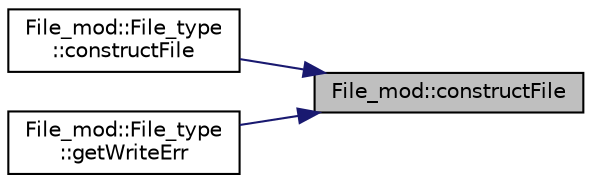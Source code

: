 digraph "File_mod::constructFile"
{
 // LATEX_PDF_SIZE
  edge [fontname="Helvetica",fontsize="10",labelfontname="Helvetica",labelfontsize="10"];
  node [fontname="Helvetica",fontsize="10",shape=record];
  rankdir="RL";
  Node1 [label="File_mod::constructFile",height=0.2,width=0.4,color="black", fillcolor="grey75", style="filled", fontcolor="black",tooltip=" "];
  Node1 -> Node2 [dir="back",color="midnightblue",fontsize="10",style="solid"];
  Node2 [label="File_mod::File_type\l::constructFile",height=0.2,width=0.4,color="black", fillcolor="white", style="filled",URL="$structFile__mod_1_1File__type.html#aee638f81eac7b64fe1bcdbbc75a65f7f",tooltip=" "];
  Node1 -> Node3 [dir="back",color="midnightblue",fontsize="10",style="solid"];
  Node3 [label="File_mod::File_type\l::getWriteErr",height=0.2,width=0.4,color="black", fillcolor="white", style="filled",URL="$structFile__mod_1_1File__type.html#af0fdfd634bc7dfb655930ae5811faef7",tooltip=" "];
}
